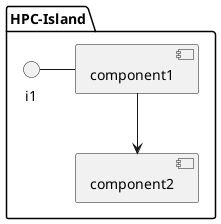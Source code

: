 @startuml

package "HPC-Island" {
component component1
component component2
interface i1

}
i1 - component1
component1 --> component2
@enduml
